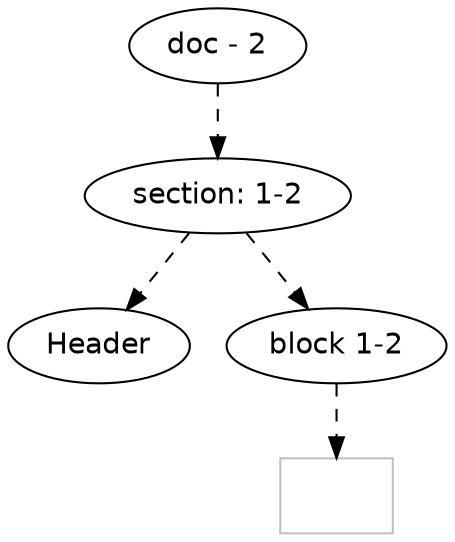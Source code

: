 digraph hierarchy {

node [fontname=Helvetica]
edge [style=dashed]

doc_0 [label="doc - 2"]

doc_0 -> { section_1}
{rank=same; section_1}

section_1 [label="section: 1-2"]

section_1 -> { header_2 block_3}
{rank=same; header_2 block_3}

header_2 [label="Header"]
block_3 [label="block 1-2"]


block_3 -> leaf_4
leaf_4  [color=Gray,shape=rectangle,fontname=Inconsolata,label=""]
}
